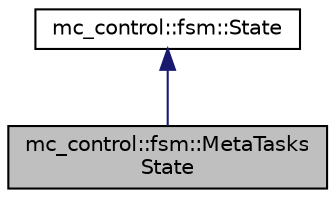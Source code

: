 digraph "mc_control::fsm::MetaTasksState"
{
 // INTERACTIVE_SVG=YES
  edge [fontname="Helvetica",fontsize="10",labelfontname="Helvetica",labelfontsize="10"];
  node [fontname="Helvetica",fontsize="10",shape=record];
  Node0 [label="mc_control::fsm::MetaTasks\lState",height=0.2,width=0.4,color="black", fillcolor="grey75", style="filled", fontcolor="black"];
  Node1 -> Node0 [dir="back",color="midnightblue",fontsize="10",style="solid",fontname="Helvetica"];
  Node1 [label="mc_control::fsm::State",height=0.2,width=0.4,color="black", fillcolor="white", style="filled",URL="$structmc__control_1_1fsm_1_1State.html"];
}
